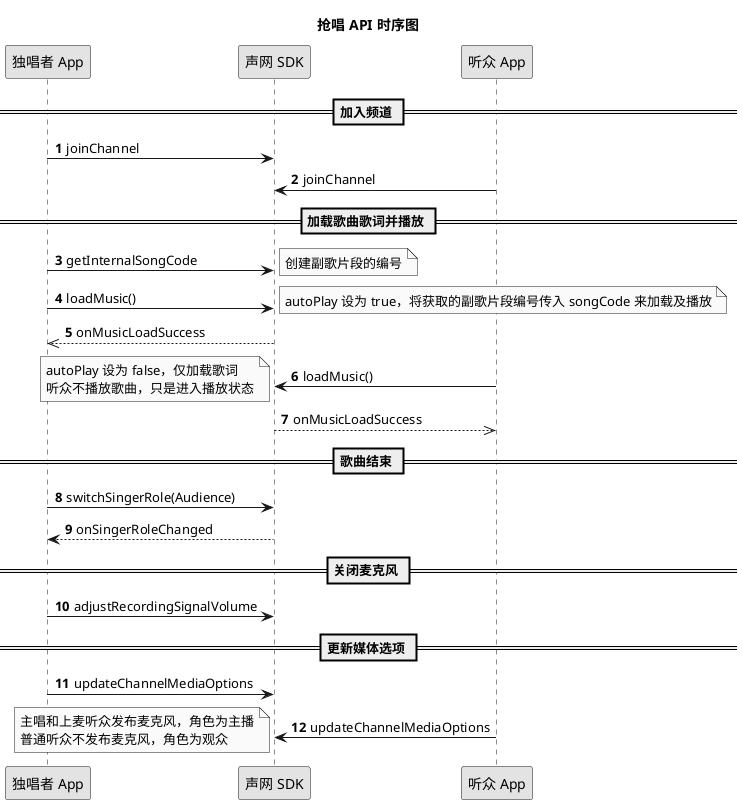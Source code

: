 @startuml
title 抢唱 API 时序图
autonumber
skinparam monochrome true
participant "独唱者 App" as a
participant "声网 SDK" as b
participant "听众 App" as c
== 加入频道 ==
a -> b: joinChannel
c -> b: joinChannel
== 加载歌曲歌词并播放 ==
a -> b: getInternalSongCode
note right
创建副歌片段的编号
end note
a -> b: loadMusic()
note right
autoPlay 设为 true，将获取的副歌片段编号传入 songCode 来加载及播放
end note
b -->> a: onMusicLoadSuccess
c -> b: loadMusic()
note left
autoPlay 设为 false，仅加载歌词
听众不播放歌曲，只是进入播放状态
end note
b -->> c: onMusicLoadSuccess
== 歌曲结束 ==
a -> b: switchSingerRole(Audience)
b --> a:onSingerRoleChanged
== 关闭麦克风 ==
a -> b: adjustRecordingSignalVolume
== 更新媒体选项 ==
a -> b: updateChannelMediaOptions
c -> b: updateChannelMediaOptions
note left
主唱和上麦听众发布麦克风，角色为主播
普通听众不发布麦克风，角色为观众
end note
@enduml